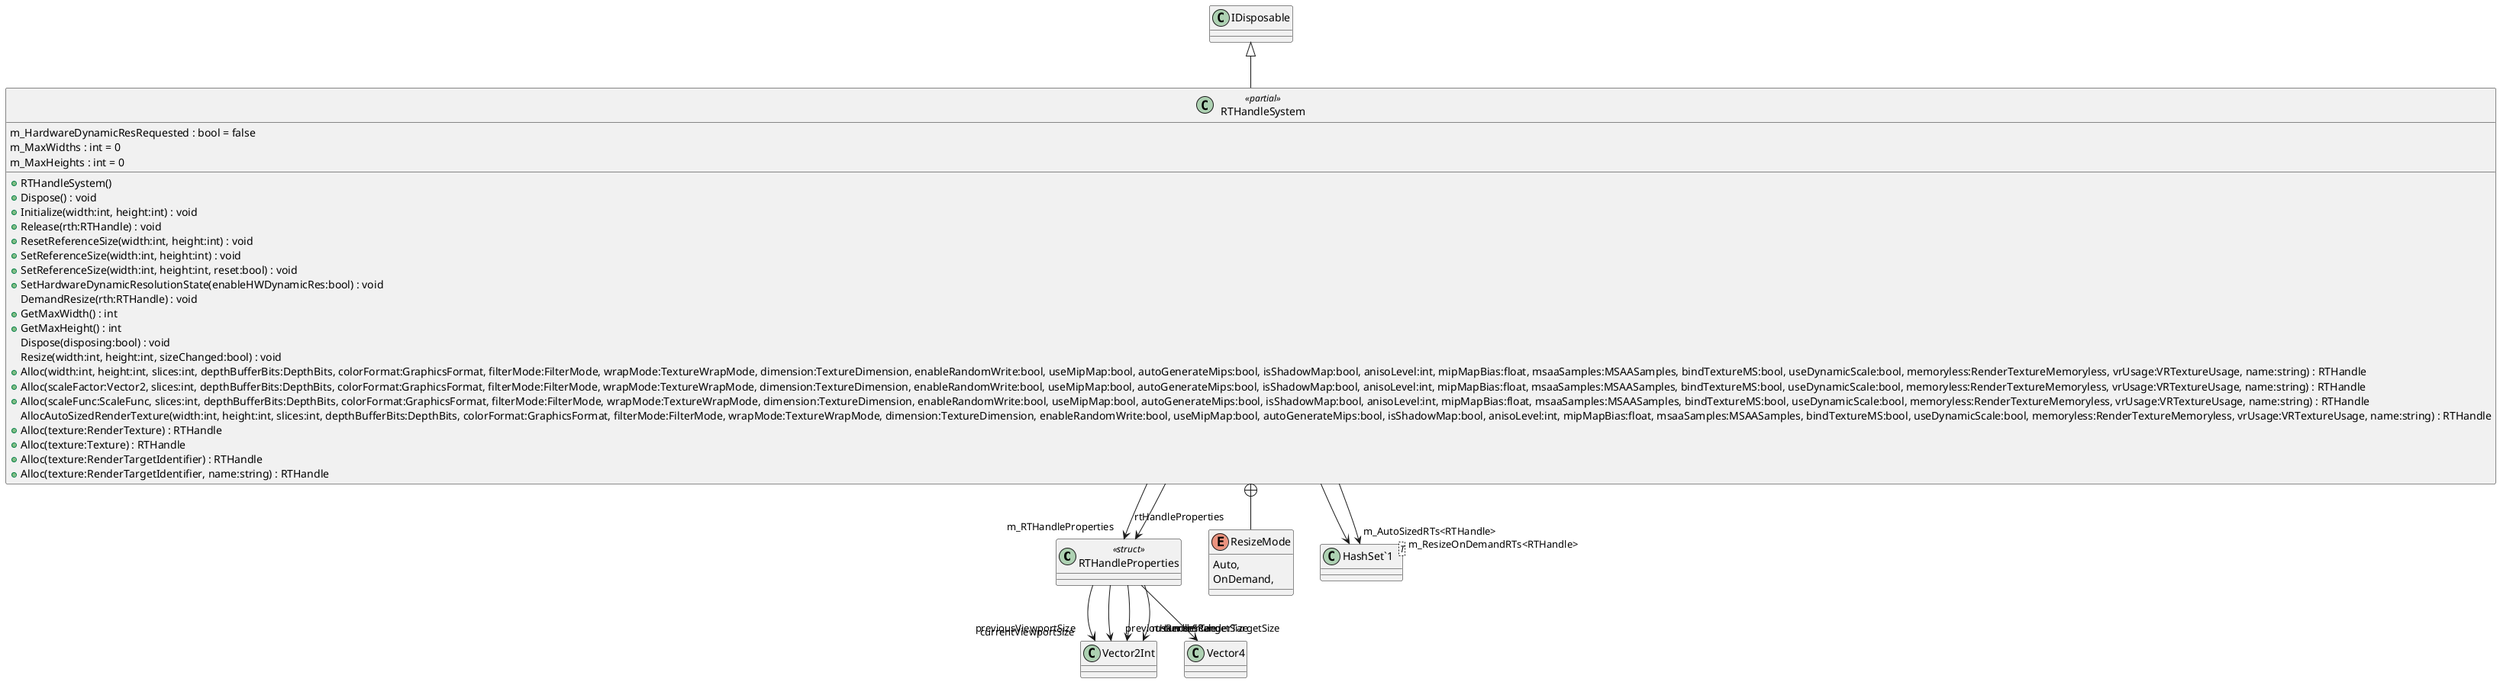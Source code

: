 @startuml
class RTHandleProperties <<struct>> {
}
class RTHandleSystem <<partial>> {
    m_HardwareDynamicResRequested : bool = false
    m_MaxWidths : int = 0
    m_MaxHeights : int = 0
    + RTHandleSystem()
    + Dispose() : void
    + Initialize(width:int, height:int) : void
    + Release(rth:RTHandle) : void
    + ResetReferenceSize(width:int, height:int) : void
    + SetReferenceSize(width:int, height:int) : void
    + SetReferenceSize(width:int, height:int, reset:bool) : void
    + SetHardwareDynamicResolutionState(enableHWDynamicRes:bool) : void
    DemandResize(rth:RTHandle) : void
    + GetMaxWidth() : int
    + GetMaxHeight() : int
    Dispose(disposing:bool) : void
    Resize(width:int, height:int, sizeChanged:bool) : void
    + Alloc(width:int, height:int, slices:int, depthBufferBits:DepthBits, colorFormat:GraphicsFormat, filterMode:FilterMode, wrapMode:TextureWrapMode, dimension:TextureDimension, enableRandomWrite:bool, useMipMap:bool, autoGenerateMips:bool, isShadowMap:bool, anisoLevel:int, mipMapBias:float, msaaSamples:MSAASamples, bindTextureMS:bool, useDynamicScale:bool, memoryless:RenderTextureMemoryless, vrUsage:VRTextureUsage, name:string) : RTHandle
    + Alloc(scaleFactor:Vector2, slices:int, depthBufferBits:DepthBits, colorFormat:GraphicsFormat, filterMode:FilterMode, wrapMode:TextureWrapMode, dimension:TextureDimension, enableRandomWrite:bool, useMipMap:bool, autoGenerateMips:bool, isShadowMap:bool, anisoLevel:int, mipMapBias:float, msaaSamples:MSAASamples, bindTextureMS:bool, useDynamicScale:bool, memoryless:RenderTextureMemoryless, vrUsage:VRTextureUsage, name:string) : RTHandle
    + Alloc(scaleFunc:ScaleFunc, slices:int, depthBufferBits:DepthBits, colorFormat:GraphicsFormat, filterMode:FilterMode, wrapMode:TextureWrapMode, dimension:TextureDimension, enableRandomWrite:bool, useMipMap:bool, autoGenerateMips:bool, isShadowMap:bool, anisoLevel:int, mipMapBias:float, msaaSamples:MSAASamples, bindTextureMS:bool, useDynamicScale:bool, memoryless:RenderTextureMemoryless, vrUsage:VRTextureUsage, name:string) : RTHandle
    AllocAutoSizedRenderTexture(width:int, height:int, slices:int, depthBufferBits:DepthBits, colorFormat:GraphicsFormat, filterMode:FilterMode, wrapMode:TextureWrapMode, dimension:TextureDimension, enableRandomWrite:bool, useMipMap:bool, autoGenerateMips:bool, isShadowMap:bool, anisoLevel:int, mipMapBias:float, msaaSamples:MSAASamples, bindTextureMS:bool, useDynamicScale:bool, memoryless:RenderTextureMemoryless, vrUsage:VRTextureUsage, name:string) : RTHandle
    + Alloc(texture:RenderTexture) : RTHandle
    + Alloc(texture:Texture) : RTHandle
    + Alloc(texture:RenderTargetIdentifier) : RTHandle
    + Alloc(texture:RenderTargetIdentifier, name:string) : RTHandle
}
enum ResizeMode {
    Auto,
    OnDemand,
}
class "HashSet`1"<T> {
}
RTHandleProperties --> "previousViewportSize" Vector2Int
RTHandleProperties --> "previousRenderTargetSize" Vector2Int
RTHandleProperties --> "currentViewportSize" Vector2Int
RTHandleProperties --> "currentRenderTargetSize" Vector2Int
RTHandleProperties --> "rtHandleScale" Vector4
IDisposable <|-- RTHandleSystem
RTHandleSystem --> "m_AutoSizedRTs<RTHandle>" "HashSet`1"
RTHandleSystem --> "m_ResizeOnDemandRTs<RTHandle>" "HashSet`1"
RTHandleSystem --> "m_RTHandleProperties" RTHandleProperties
RTHandleSystem --> "rtHandleProperties" RTHandleProperties
RTHandleSystem +-- ResizeMode
@enduml
